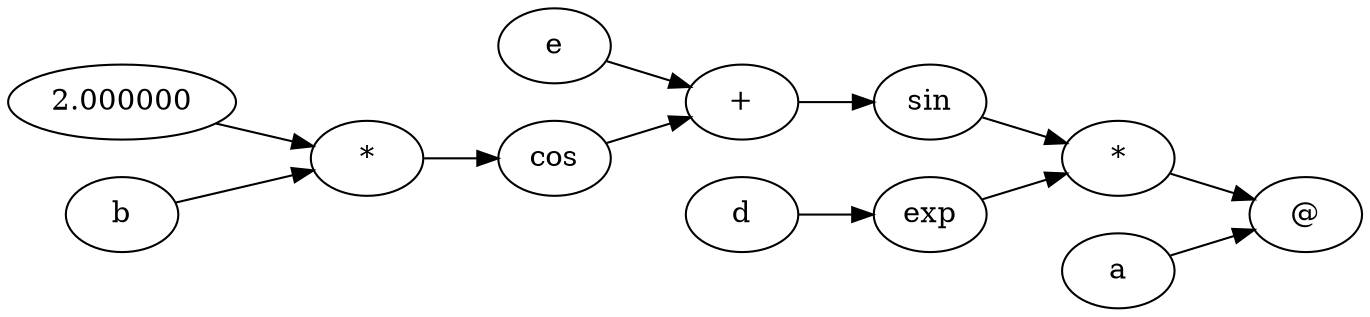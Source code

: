 digraph {
rankdir="LR";
n14[label=<@>]
n13 -> n14
n0 -> n14
n13[label=<*>]
n12 -> n13
n7 -> n13
n12[label=<sin>]
n11 -> n12
n11[label=<+>]
n4 -> n11
n10 -> n11
n4[label=<e>]
n10[label=<cos>]
n9 -> n10
n9[label=<*>]
n8 -> n9
n1 -> n9
n8[label=<2.000000>]
n1[label=<b>]
n7[label=<exp>]
n3 -> n7
n3[label=<d>]
n0[label=<a>]
}
